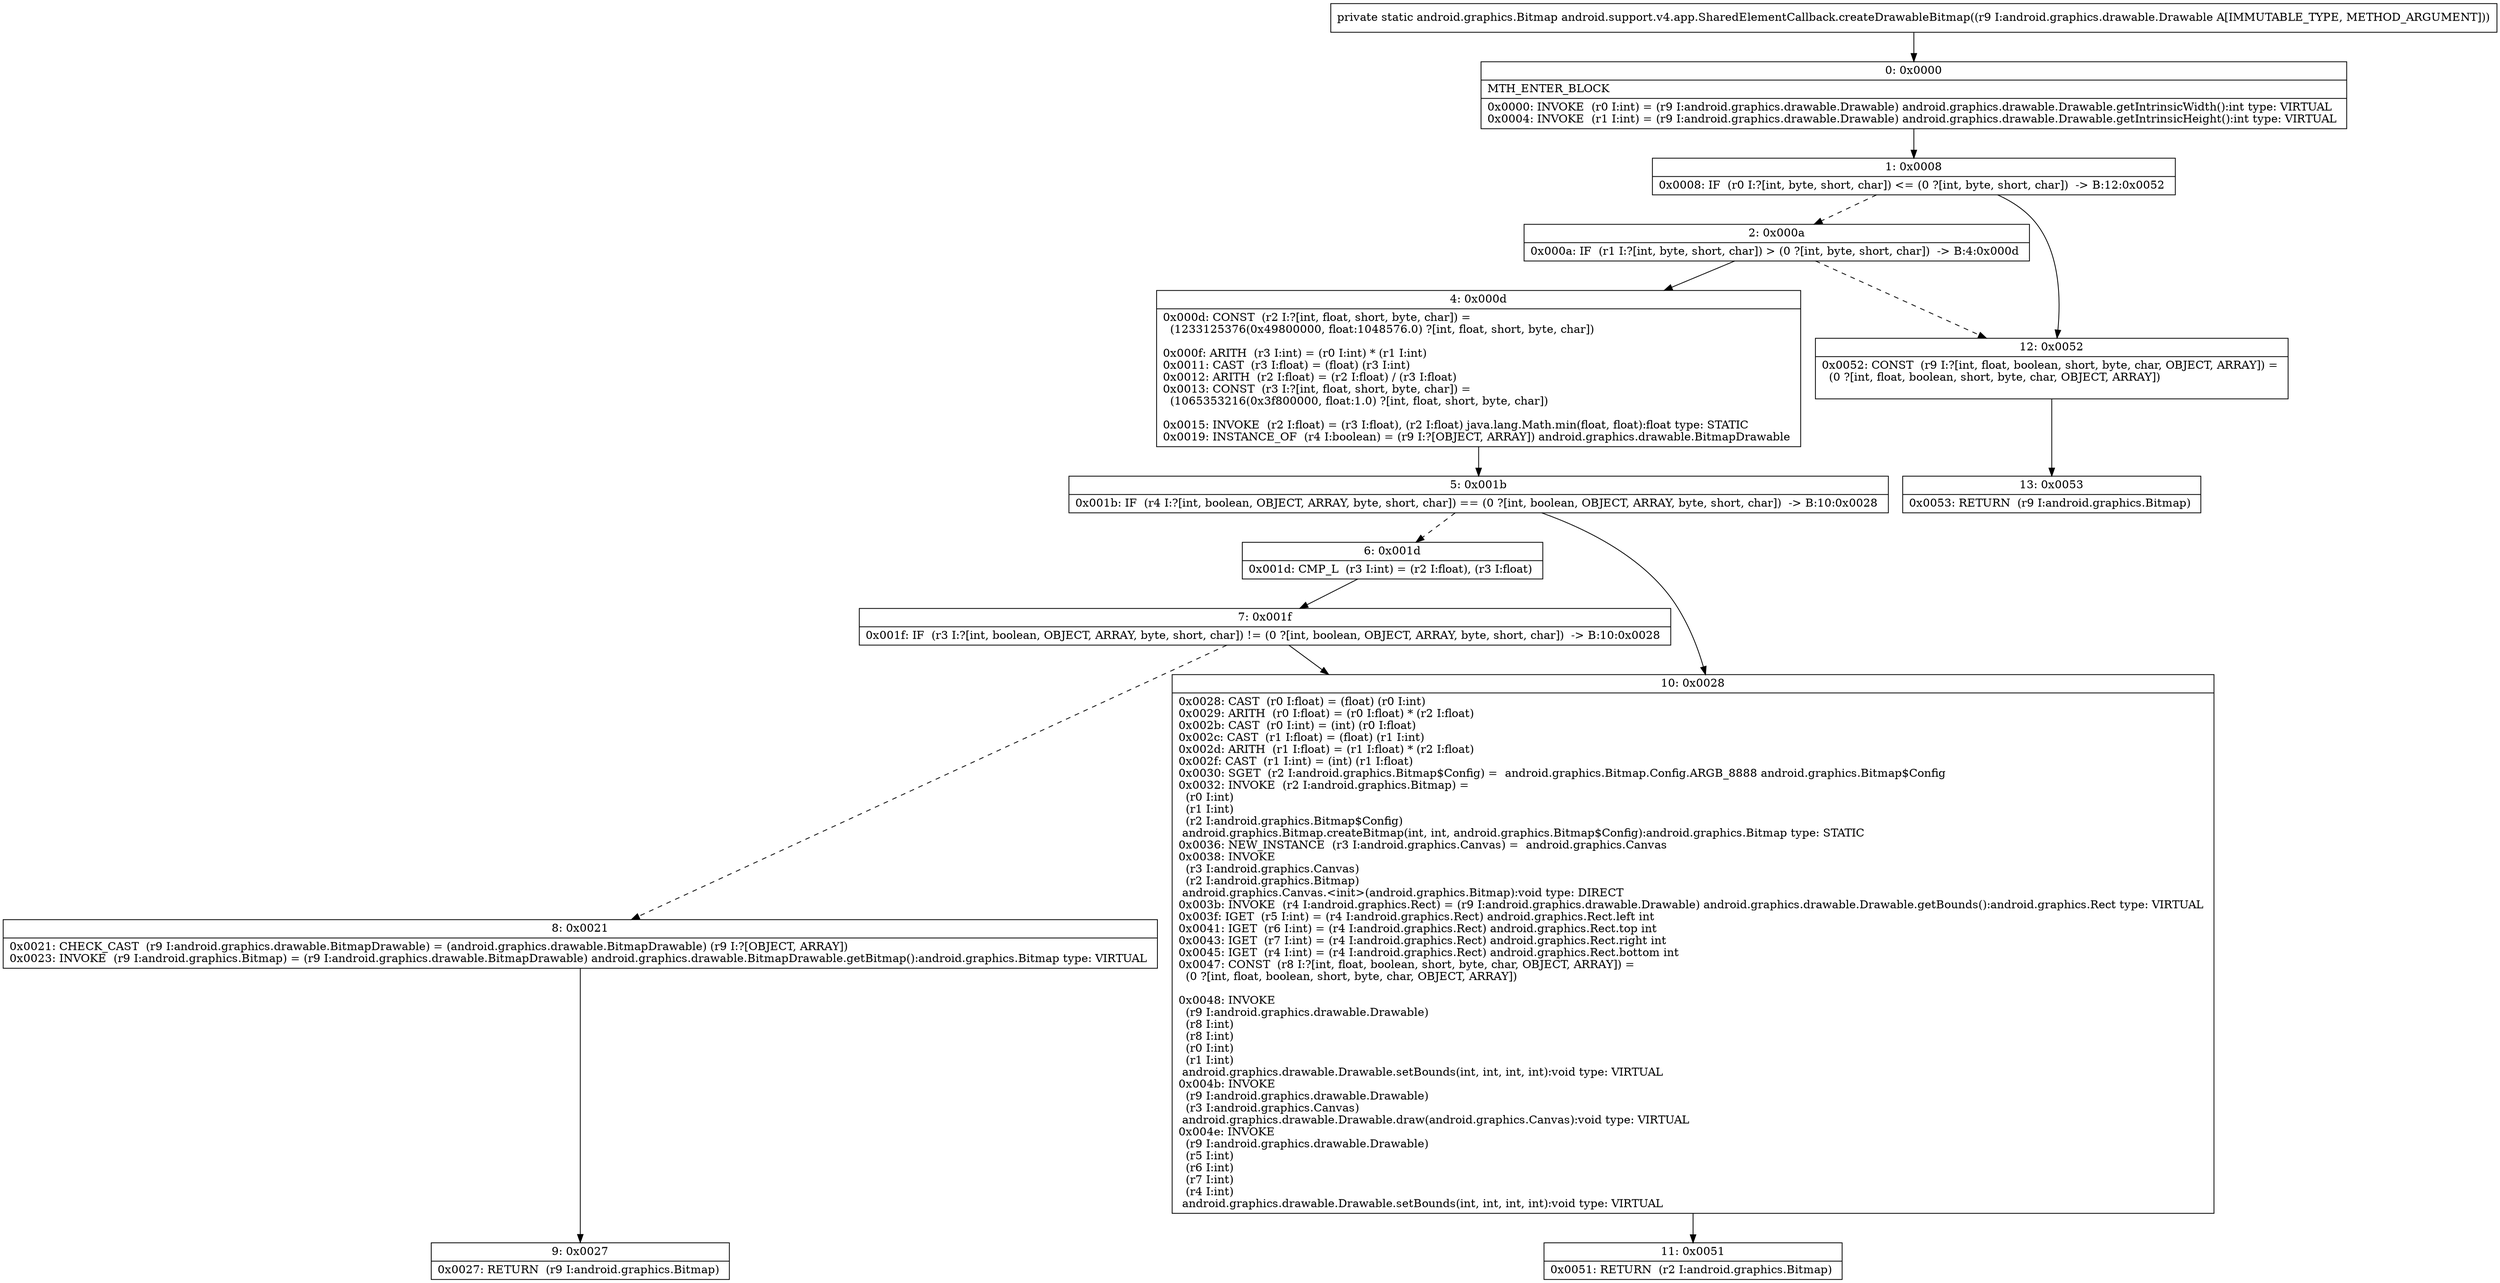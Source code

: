 digraph "CFG forandroid.support.v4.app.SharedElementCallback.createDrawableBitmap(Landroid\/graphics\/drawable\/Drawable;)Landroid\/graphics\/Bitmap;" {
Node_0 [shape=record,label="{0\:\ 0x0000|MTH_ENTER_BLOCK\l|0x0000: INVOKE  (r0 I:int) = (r9 I:android.graphics.drawable.Drawable) android.graphics.drawable.Drawable.getIntrinsicWidth():int type: VIRTUAL \l0x0004: INVOKE  (r1 I:int) = (r9 I:android.graphics.drawable.Drawable) android.graphics.drawable.Drawable.getIntrinsicHeight():int type: VIRTUAL \l}"];
Node_1 [shape=record,label="{1\:\ 0x0008|0x0008: IF  (r0 I:?[int, byte, short, char]) \<= (0 ?[int, byte, short, char])  \-\> B:12:0x0052 \l}"];
Node_2 [shape=record,label="{2\:\ 0x000a|0x000a: IF  (r1 I:?[int, byte, short, char]) \> (0 ?[int, byte, short, char])  \-\> B:4:0x000d \l}"];
Node_4 [shape=record,label="{4\:\ 0x000d|0x000d: CONST  (r2 I:?[int, float, short, byte, char]) = \l  (1233125376(0x49800000, float:1048576.0) ?[int, float, short, byte, char])\l \l0x000f: ARITH  (r3 I:int) = (r0 I:int) * (r1 I:int) \l0x0011: CAST  (r3 I:float) = (float) (r3 I:int) \l0x0012: ARITH  (r2 I:float) = (r2 I:float) \/ (r3 I:float) \l0x0013: CONST  (r3 I:?[int, float, short, byte, char]) = \l  (1065353216(0x3f800000, float:1.0) ?[int, float, short, byte, char])\l \l0x0015: INVOKE  (r2 I:float) = (r3 I:float), (r2 I:float) java.lang.Math.min(float, float):float type: STATIC \l0x0019: INSTANCE_OF  (r4 I:boolean) = (r9 I:?[OBJECT, ARRAY]) android.graphics.drawable.BitmapDrawable \l}"];
Node_5 [shape=record,label="{5\:\ 0x001b|0x001b: IF  (r4 I:?[int, boolean, OBJECT, ARRAY, byte, short, char]) == (0 ?[int, boolean, OBJECT, ARRAY, byte, short, char])  \-\> B:10:0x0028 \l}"];
Node_6 [shape=record,label="{6\:\ 0x001d|0x001d: CMP_L  (r3 I:int) = (r2 I:float), (r3 I:float) \l}"];
Node_7 [shape=record,label="{7\:\ 0x001f|0x001f: IF  (r3 I:?[int, boolean, OBJECT, ARRAY, byte, short, char]) != (0 ?[int, boolean, OBJECT, ARRAY, byte, short, char])  \-\> B:10:0x0028 \l}"];
Node_8 [shape=record,label="{8\:\ 0x0021|0x0021: CHECK_CAST  (r9 I:android.graphics.drawable.BitmapDrawable) = (android.graphics.drawable.BitmapDrawable) (r9 I:?[OBJECT, ARRAY]) \l0x0023: INVOKE  (r9 I:android.graphics.Bitmap) = (r9 I:android.graphics.drawable.BitmapDrawable) android.graphics.drawable.BitmapDrawable.getBitmap():android.graphics.Bitmap type: VIRTUAL \l}"];
Node_9 [shape=record,label="{9\:\ 0x0027|0x0027: RETURN  (r9 I:android.graphics.Bitmap) \l}"];
Node_10 [shape=record,label="{10\:\ 0x0028|0x0028: CAST  (r0 I:float) = (float) (r0 I:int) \l0x0029: ARITH  (r0 I:float) = (r0 I:float) * (r2 I:float) \l0x002b: CAST  (r0 I:int) = (int) (r0 I:float) \l0x002c: CAST  (r1 I:float) = (float) (r1 I:int) \l0x002d: ARITH  (r1 I:float) = (r1 I:float) * (r2 I:float) \l0x002f: CAST  (r1 I:int) = (int) (r1 I:float) \l0x0030: SGET  (r2 I:android.graphics.Bitmap$Config) =  android.graphics.Bitmap.Config.ARGB_8888 android.graphics.Bitmap$Config \l0x0032: INVOKE  (r2 I:android.graphics.Bitmap) = \l  (r0 I:int)\l  (r1 I:int)\l  (r2 I:android.graphics.Bitmap$Config)\l android.graphics.Bitmap.createBitmap(int, int, android.graphics.Bitmap$Config):android.graphics.Bitmap type: STATIC \l0x0036: NEW_INSTANCE  (r3 I:android.graphics.Canvas) =  android.graphics.Canvas \l0x0038: INVOKE  \l  (r3 I:android.graphics.Canvas)\l  (r2 I:android.graphics.Bitmap)\l android.graphics.Canvas.\<init\>(android.graphics.Bitmap):void type: DIRECT \l0x003b: INVOKE  (r4 I:android.graphics.Rect) = (r9 I:android.graphics.drawable.Drawable) android.graphics.drawable.Drawable.getBounds():android.graphics.Rect type: VIRTUAL \l0x003f: IGET  (r5 I:int) = (r4 I:android.graphics.Rect) android.graphics.Rect.left int \l0x0041: IGET  (r6 I:int) = (r4 I:android.graphics.Rect) android.graphics.Rect.top int \l0x0043: IGET  (r7 I:int) = (r4 I:android.graphics.Rect) android.graphics.Rect.right int \l0x0045: IGET  (r4 I:int) = (r4 I:android.graphics.Rect) android.graphics.Rect.bottom int \l0x0047: CONST  (r8 I:?[int, float, boolean, short, byte, char, OBJECT, ARRAY]) = \l  (0 ?[int, float, boolean, short, byte, char, OBJECT, ARRAY])\l \l0x0048: INVOKE  \l  (r9 I:android.graphics.drawable.Drawable)\l  (r8 I:int)\l  (r8 I:int)\l  (r0 I:int)\l  (r1 I:int)\l android.graphics.drawable.Drawable.setBounds(int, int, int, int):void type: VIRTUAL \l0x004b: INVOKE  \l  (r9 I:android.graphics.drawable.Drawable)\l  (r3 I:android.graphics.Canvas)\l android.graphics.drawable.Drawable.draw(android.graphics.Canvas):void type: VIRTUAL \l0x004e: INVOKE  \l  (r9 I:android.graphics.drawable.Drawable)\l  (r5 I:int)\l  (r6 I:int)\l  (r7 I:int)\l  (r4 I:int)\l android.graphics.drawable.Drawable.setBounds(int, int, int, int):void type: VIRTUAL \l}"];
Node_11 [shape=record,label="{11\:\ 0x0051|0x0051: RETURN  (r2 I:android.graphics.Bitmap) \l}"];
Node_12 [shape=record,label="{12\:\ 0x0052|0x0052: CONST  (r9 I:?[int, float, boolean, short, byte, char, OBJECT, ARRAY]) = \l  (0 ?[int, float, boolean, short, byte, char, OBJECT, ARRAY])\l \l}"];
Node_13 [shape=record,label="{13\:\ 0x0053|0x0053: RETURN  (r9 I:android.graphics.Bitmap) \l}"];
MethodNode[shape=record,label="{private static android.graphics.Bitmap android.support.v4.app.SharedElementCallback.createDrawableBitmap((r9 I:android.graphics.drawable.Drawable A[IMMUTABLE_TYPE, METHOD_ARGUMENT])) }"];
MethodNode -> Node_0;
Node_0 -> Node_1;
Node_1 -> Node_2[style=dashed];
Node_1 -> Node_12;
Node_2 -> Node_4;
Node_2 -> Node_12[style=dashed];
Node_4 -> Node_5;
Node_5 -> Node_6[style=dashed];
Node_5 -> Node_10;
Node_6 -> Node_7;
Node_7 -> Node_8[style=dashed];
Node_7 -> Node_10;
Node_8 -> Node_9;
Node_10 -> Node_11;
Node_12 -> Node_13;
}

